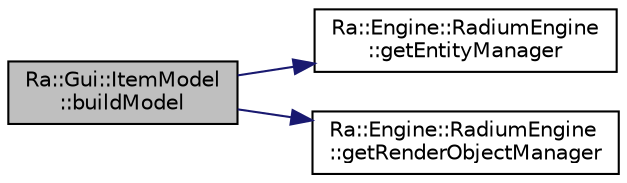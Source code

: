 digraph "Ra::Gui::ItemModel::buildModel"
{
 // INTERACTIVE_SVG=YES
 // LATEX_PDF_SIZE
  edge [fontname="Helvetica",fontsize="10",labelfontname="Helvetica",labelfontsize="10"];
  node [fontname="Helvetica",fontsize="10",shape=record];
  rankdir="LR";
  Node1 [label="Ra::Gui::ItemModel\l::buildModel",height=0.2,width=0.4,color="black", fillcolor="grey75", style="filled", fontcolor="black",tooltip="Internal function to build the tree."];
  Node1 -> Node2 [color="midnightblue",fontsize="10",style="solid",fontname="Helvetica"];
  Node2 [label="Ra::Engine::RadiumEngine\l::getEntityManager",height=0.2,width=0.4,color="black", fillcolor="white", style="filled",URL="$classRa_1_1Engine_1_1RadiumEngine.html#a2991b0dd7d8c14bfe19e775231036dee",tooltip=" "];
  Node1 -> Node3 [color="midnightblue",fontsize="10",style="solid",fontname="Helvetica"];
  Node3 [label="Ra::Engine::RadiumEngine\l::getRenderObjectManager",height=0.2,width=0.4,color="black", fillcolor="white", style="filled",URL="$classRa_1_1Engine_1_1RadiumEngine.html#a4b46a72f340513061b9a5219a80d9bd6",tooltip="Manager getters."];
}
